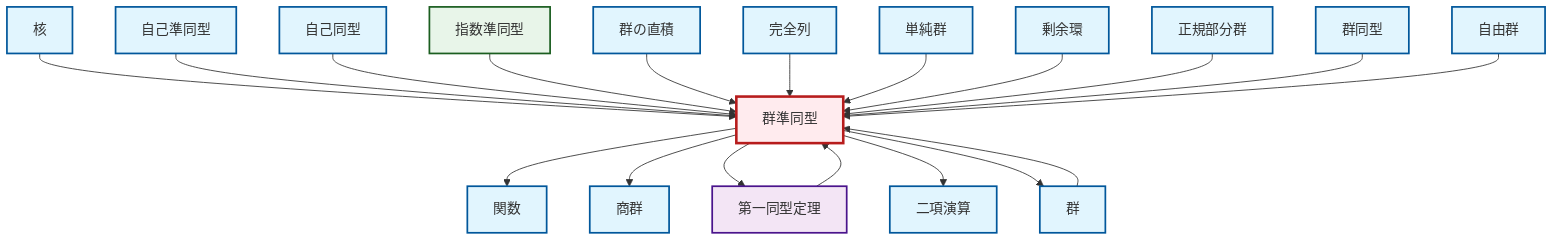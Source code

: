 graph TD
    classDef definition fill:#e1f5fe,stroke:#01579b,stroke-width:2px
    classDef theorem fill:#f3e5f5,stroke:#4a148c,stroke-width:2px
    classDef axiom fill:#fff3e0,stroke:#e65100,stroke-width:2px
    classDef example fill:#e8f5e9,stroke:#1b5e20,stroke-width:2px
    classDef current fill:#ffebee,stroke:#b71c1c,stroke-width:3px
    def-kernel["核"]:::definition
    def-isomorphism["群同型"]:::definition
    def-automorphism["自己同型"]:::definition
    def-quotient-group["商群"]:::definition
    def-quotient-ring["剰余環"]:::definition
    ex-exponential-homomorphism["指数準同型"]:::example
    def-group["群"]:::definition
    def-exact-sequence["完全列"]:::definition
    def-homomorphism["群準同型"]:::definition
    def-endomorphism["自己準同型"]:::definition
    def-binary-operation["二項演算"]:::definition
    thm-first-isomorphism["第一同型定理"]:::theorem
    def-direct-product["群の直積"]:::definition
    def-function["関数"]:::definition
    def-normal-subgroup["正規部分群"]:::definition
    def-free-group["自由群"]:::definition
    def-simple-group["単純群"]:::definition
    def-kernel --> def-homomorphism
    def-endomorphism --> def-homomorphism
    def-automorphism --> def-homomorphism
    ex-exponential-homomorphism --> def-homomorphism
    def-direct-product --> def-homomorphism
    thm-first-isomorphism --> def-homomorphism
    def-exact-sequence --> def-homomorphism
    def-simple-group --> def-homomorphism
    def-quotient-ring --> def-homomorphism
    def-homomorphism --> def-function
    def-homomorphism --> def-quotient-group
    def-normal-subgroup --> def-homomorphism
    def-group --> def-homomorphism
    def-homomorphism --> thm-first-isomorphism
    def-isomorphism --> def-homomorphism
    def-free-group --> def-homomorphism
    def-homomorphism --> def-binary-operation
    def-homomorphism --> def-group
    class def-homomorphism current